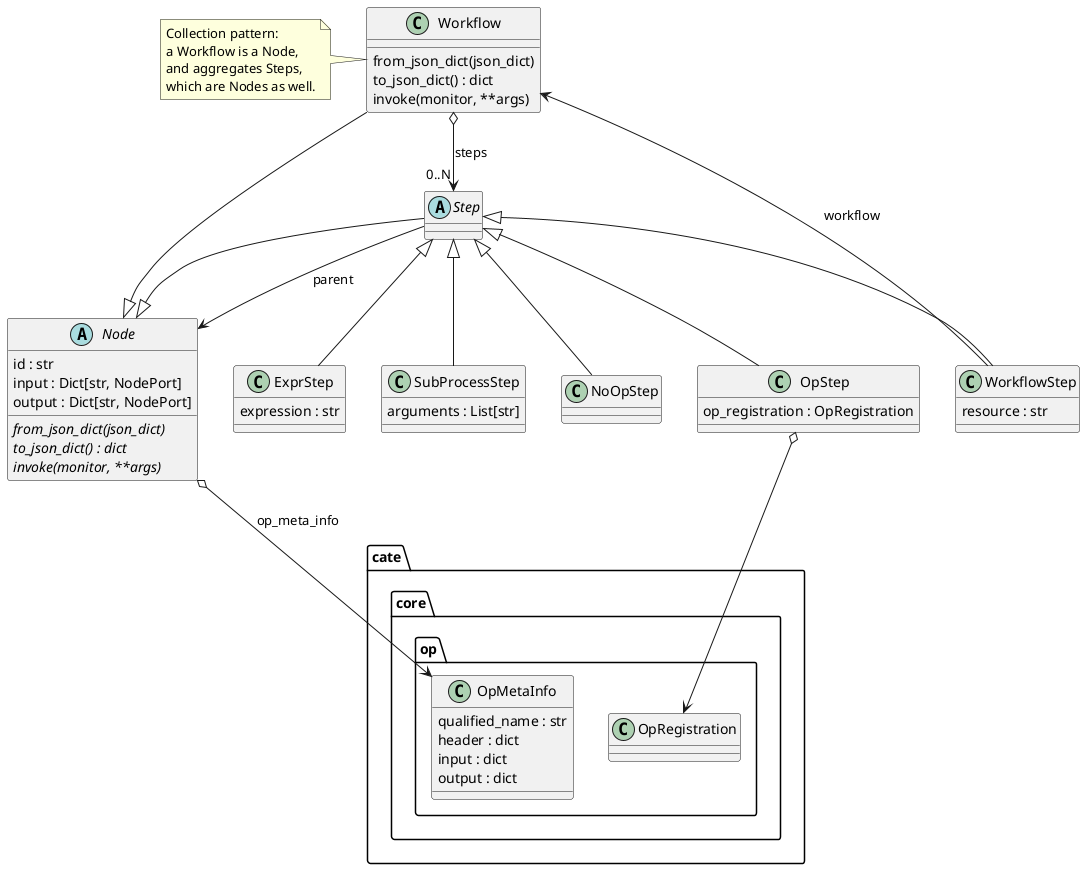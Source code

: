 @startuml

abstract Node {
    id : str
    input : Dict[str, NodePort]
    output : Dict[str, NodePort]
    {abstract} from_json_dict(json_dict)
    {abstract} to_json_dict() : dict
    {abstract} invoke(monitor, **args)
}

class Workflow extends Node {
    from_json_dict(json_dict)
    to_json_dict() : dict
    invoke(monitor, **args)
}

abstract class Step extends Node {
}

class WorkflowStep extends Step {
    resource : str
}

class OpStep extends Step {
    op_registration : OpRegistration
}

class ExprStep extends Step {
    expression : str
}

class SubProcessStep extends Step {
    arguments : List[str]
}

class NoOpStep extends Step {
}

class cate.core.op.OpMetaInfo {
    qualified_name : str
    header : dict
    input : dict
    output : dict
}

WorkflowStep --> Workflow: workflow
OpStep o--> cate.core.op.OpRegistration
Node o--> cate.core.op.OpMetaInfo: op_meta_info
Workflow o--> "0..N" Step: steps
Step --> Node : parent


note left of Workflow
Collection pattern:
a Workflow is a Node,
and aggregates Steps,
which are Nodes as well.
end note

@enduml